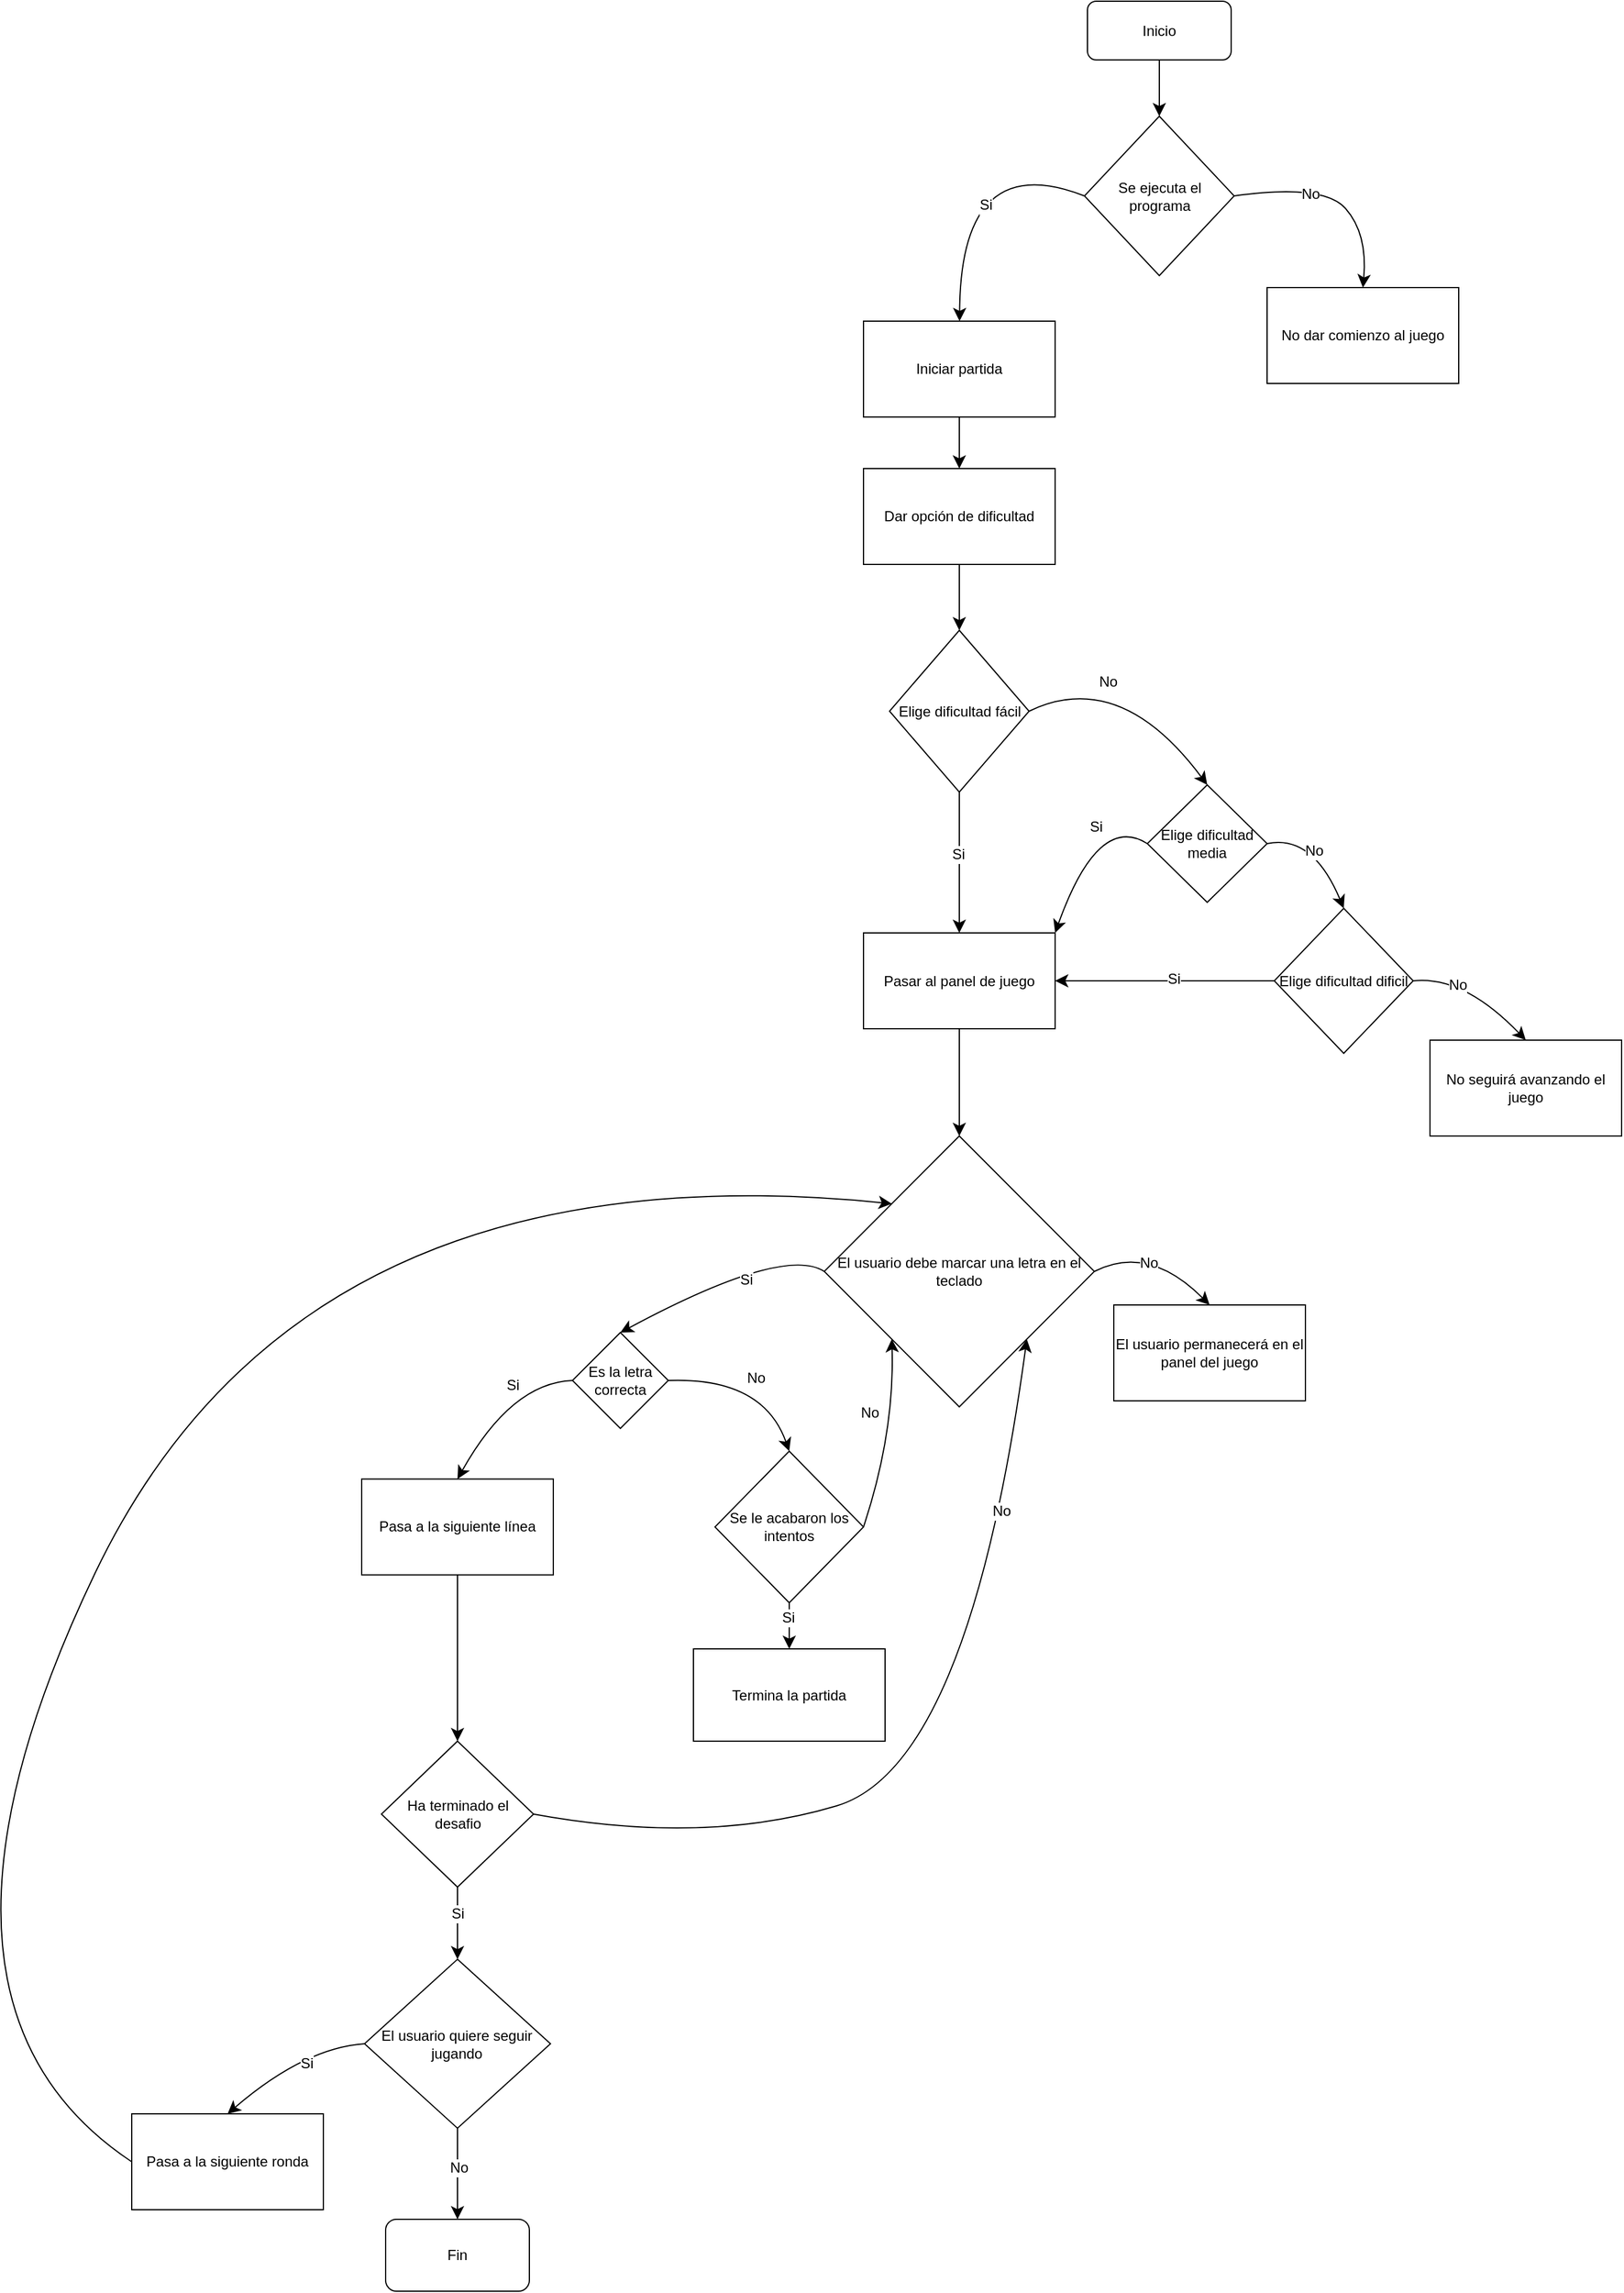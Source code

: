 <mxfile version="26.0.8">
  <diagram name="Página-1" id="0MvuIMHuwRiCwGuwZnK9">
    <mxGraphModel dx="1965" dy="609" grid="0" gridSize="10" guides="1" tooltips="1" connect="1" arrows="1" fold="1" page="0" pageScale="1" pageWidth="827" pageHeight="1169" math="0" shadow="0">
      <root>
        <mxCell id="0" />
        <mxCell id="1" parent="0" />
        <mxCell id="WE28O2bh0ZN5m_BihuXh-18" value="" style="edgeStyle=none;curved=1;rounded=0;orthogonalLoop=1;jettySize=auto;html=1;fontSize=12;startSize=8;endSize=8;" edge="1" parent="1" source="WE28O2bh0ZN5m_BihuXh-2" target="WE28O2bh0ZN5m_BihuXh-17">
          <mxGeometry relative="1" as="geometry" />
        </mxCell>
        <mxCell id="WE28O2bh0ZN5m_BihuXh-2" value="Dar opción de dificultad" style="rounded=0;whiteSpace=wrap;html=1;" vertex="1" parent="1">
          <mxGeometry x="-47" y="445" width="160" height="80" as="geometry" />
        </mxCell>
        <mxCell id="WE28O2bh0ZN5m_BihuXh-22" style="edgeStyle=none;curved=1;rounded=0;orthogonalLoop=1;jettySize=auto;html=1;exitX=0.5;exitY=1;exitDx=0;exitDy=0;entryX=0.5;entryY=0;entryDx=0;entryDy=0;fontSize=12;startSize=8;endSize=8;" edge="1" parent="1" source="WE28O2bh0ZN5m_BihuXh-113" target="WE28O2bh0ZN5m_BihuXh-6">
          <mxGeometry relative="1" as="geometry">
            <mxPoint x="200" y="106" as="sourcePoint" />
          </mxGeometry>
        </mxCell>
        <mxCell id="WE28O2bh0ZN5m_BihuXh-4" value="No dar comienzo al juego" style="rounded=0;whiteSpace=wrap;html=1;" vertex="1" parent="1">
          <mxGeometry x="290" y="294" width="160" height="80" as="geometry" />
        </mxCell>
        <mxCell id="WE28O2bh0ZN5m_BihuXh-7" style="edgeStyle=none;curved=1;rounded=0;orthogonalLoop=1;jettySize=auto;html=1;exitX=1;exitY=0.5;exitDx=0;exitDy=0;fontSize=12;startSize=8;endSize=8;entryX=0.5;entryY=0;entryDx=0;entryDy=0;" edge="1" parent="1" source="WE28O2bh0ZN5m_BihuXh-6" target="WE28O2bh0ZN5m_BihuXh-4">
          <mxGeometry relative="1" as="geometry">
            <mxPoint x="374" y="327" as="targetPoint" />
            <Array as="points">
              <mxPoint x="337" y="207" />
              <mxPoint x="374" y="249" />
            </Array>
          </mxGeometry>
        </mxCell>
        <mxCell id="WE28O2bh0ZN5m_BihuXh-9" value="No" style="edgeLabel;html=1;align=center;verticalAlign=middle;resizable=0;points=[];fontSize=12;" vertex="1" connectable="0" parent="WE28O2bh0ZN5m_BihuXh-7">
          <mxGeometry x="-0.148" y="-15" relative="1" as="geometry">
            <mxPoint y="-1" as="offset" />
          </mxGeometry>
        </mxCell>
        <mxCell id="WE28O2bh0ZN5m_BihuXh-11" style="edgeStyle=none;curved=1;rounded=0;orthogonalLoop=1;jettySize=auto;html=1;exitX=0;exitY=0.5;exitDx=0;exitDy=0;fontSize=12;startSize=8;endSize=8;" edge="1" parent="1" source="WE28O2bh0ZN5m_BihuXh-6" target="WE28O2bh0ZN5m_BihuXh-12">
          <mxGeometry relative="1" as="geometry">
            <mxPoint x="-1" y="332" as="targetPoint" />
            <Array as="points">
              <mxPoint x="34" y="177" />
            </Array>
          </mxGeometry>
        </mxCell>
        <mxCell id="WE28O2bh0ZN5m_BihuXh-13" value="Si&lt;div&gt;&lt;br&gt;&lt;/div&gt;" style="edgeLabel;html=1;align=center;verticalAlign=middle;resizable=0;points=[];fontSize=12;" vertex="1" connectable="0" parent="WE28O2bh0ZN5m_BihuXh-11">
          <mxGeometry x="0.295" y="21" relative="1" as="geometry">
            <mxPoint as="offset" />
          </mxGeometry>
        </mxCell>
        <mxCell id="WE28O2bh0ZN5m_BihuXh-6" value="Se ejecuta el programa" style="rhombus;whiteSpace=wrap;html=1;" vertex="1" parent="1">
          <mxGeometry x="137.5" y="151" width="125" height="133" as="geometry" />
        </mxCell>
        <mxCell id="WE28O2bh0ZN5m_BihuXh-10" style="edgeStyle=none;curved=1;rounded=0;orthogonalLoop=1;jettySize=auto;html=1;entryX=0.5;entryY=0;entryDx=0;entryDy=0;fontSize=12;startSize=8;endSize=8;" edge="1" parent="1" source="WE28O2bh0ZN5m_BihuXh-4" target="WE28O2bh0ZN5m_BihuXh-4">
          <mxGeometry relative="1" as="geometry" />
        </mxCell>
        <mxCell id="WE28O2bh0ZN5m_BihuXh-14" style="edgeStyle=none;curved=1;rounded=0;orthogonalLoop=1;jettySize=auto;html=1;fontSize=12;startSize=8;endSize=8;entryX=0.5;entryY=0;entryDx=0;entryDy=0;" edge="1" parent="1" source="WE28O2bh0ZN5m_BihuXh-12" target="WE28O2bh0ZN5m_BihuXh-2">
          <mxGeometry relative="1" as="geometry">
            <mxPoint x="33" y="498" as="targetPoint" />
          </mxGeometry>
        </mxCell>
        <mxCell id="WE28O2bh0ZN5m_BihuXh-12" value="Iniciar partida" style="rounded=0;whiteSpace=wrap;html=1;" vertex="1" parent="1">
          <mxGeometry x="-47" y="322" width="160" height="80" as="geometry" />
        </mxCell>
        <mxCell id="WE28O2bh0ZN5m_BihuXh-20" style="edgeStyle=none;curved=1;rounded=0;orthogonalLoop=1;jettySize=auto;html=1;exitX=1;exitY=0.5;exitDx=0;exitDy=0;fontSize=12;startSize=8;endSize=8;entryX=0.5;entryY=0;entryDx=0;entryDy=0;" edge="1" parent="1" source="WE28O2bh0ZN5m_BihuXh-17" target="WE28O2bh0ZN5m_BihuXh-21">
          <mxGeometry relative="1" as="geometry">
            <mxPoint x="235" y="777" as="targetPoint" />
            <Array as="points">
              <mxPoint x="167" y="611" />
            </Array>
          </mxGeometry>
        </mxCell>
        <mxCell id="WE28O2bh0ZN5m_BihuXh-76" value="No" style="edgeLabel;html=1;align=center;verticalAlign=middle;resizable=0;points=[];fontSize=12;" vertex="1" connectable="0" parent="WE28O2bh0ZN5m_BihuXh-20">
          <mxGeometry x="-0.157" y="-15" relative="1" as="geometry">
            <mxPoint as="offset" />
          </mxGeometry>
        </mxCell>
        <mxCell id="WE28O2bh0ZN5m_BihuXh-89" style="edgeStyle=none;curved=1;rounded=0;orthogonalLoop=1;jettySize=auto;html=1;exitX=0.5;exitY=1;exitDx=0;exitDy=0;entryX=0.5;entryY=0;entryDx=0;entryDy=0;fontSize=12;startSize=8;endSize=8;" edge="1" parent="1" source="WE28O2bh0ZN5m_BihuXh-17" target="WE28O2bh0ZN5m_BihuXh-49">
          <mxGeometry relative="1" as="geometry" />
        </mxCell>
        <mxCell id="WE28O2bh0ZN5m_BihuXh-96" value="Si" style="edgeLabel;html=1;align=center;verticalAlign=middle;resizable=0;points=[];fontSize=12;" vertex="1" connectable="0" parent="WE28O2bh0ZN5m_BihuXh-89">
          <mxGeometry x="-0.115" y="-1" relative="1" as="geometry">
            <mxPoint as="offset" />
          </mxGeometry>
        </mxCell>
        <mxCell id="WE28O2bh0ZN5m_BihuXh-17" value="Elige dificultad fácil" style="rhombus;whiteSpace=wrap;html=1;rounded=0;" vertex="1" parent="1">
          <mxGeometry x="-25.25" y="580" width="116.5" height="135" as="geometry" />
        </mxCell>
        <mxCell id="WE28O2bh0ZN5m_BihuXh-80" style="edgeStyle=none;curved=1;rounded=0;orthogonalLoop=1;jettySize=auto;html=1;exitX=0;exitY=0.5;exitDx=0;exitDy=0;entryX=1;entryY=0;entryDx=0;entryDy=0;fontSize=12;startSize=8;endSize=8;" edge="1" parent="1" source="WE28O2bh0ZN5m_BihuXh-21" target="WE28O2bh0ZN5m_BihuXh-49">
          <mxGeometry relative="1" as="geometry">
            <mxPoint x="124" y="753" as="targetPoint" />
            <Array as="points">
              <mxPoint x="149" y="732" />
            </Array>
          </mxGeometry>
        </mxCell>
        <mxCell id="WE28O2bh0ZN5m_BihuXh-84" value="Si" style="edgeLabel;html=1;align=center;verticalAlign=middle;resizable=0;points=[];fontSize=12;" vertex="1" connectable="0" parent="WE28O2bh0ZN5m_BihuXh-80">
          <mxGeometry x="-0.426" y="11" relative="1" as="geometry">
            <mxPoint as="offset" />
          </mxGeometry>
        </mxCell>
        <mxCell id="WE28O2bh0ZN5m_BihuXh-83" style="edgeStyle=none;curved=1;rounded=0;orthogonalLoop=1;jettySize=auto;html=1;exitX=1;exitY=0.5;exitDx=0;exitDy=0;entryX=0.5;entryY=0;entryDx=0;entryDy=0;fontSize=12;startSize=8;endSize=8;" edge="1" parent="1" source="WE28O2bh0ZN5m_BihuXh-21" target="WE28O2bh0ZN5m_BihuXh-38">
          <mxGeometry relative="1" as="geometry">
            <Array as="points">
              <mxPoint x="328" y="750" />
            </Array>
          </mxGeometry>
        </mxCell>
        <mxCell id="WE28O2bh0ZN5m_BihuXh-85" value="No" style="edgeLabel;html=1;align=center;verticalAlign=middle;resizable=0;points=[];fontSize=12;" vertex="1" connectable="0" parent="WE28O2bh0ZN5m_BihuXh-83">
          <mxGeometry x="-0.018" y="-5" relative="1" as="geometry">
            <mxPoint as="offset" />
          </mxGeometry>
        </mxCell>
        <mxCell id="WE28O2bh0ZN5m_BihuXh-21" value="Elige dificultad media" style="rhombus;whiteSpace=wrap;html=1;" vertex="1" parent="1">
          <mxGeometry x="190" y="709" width="100" height="98" as="geometry" />
        </mxCell>
        <mxCell id="WE28O2bh0ZN5m_BihuXh-92" style="edgeStyle=none;curved=1;rounded=0;orthogonalLoop=1;jettySize=auto;html=1;exitX=0;exitY=0.5;exitDx=0;exitDy=0;fontSize=12;startSize=8;endSize=8;entryX=1;entryY=0.5;entryDx=0;entryDy=0;" edge="1" parent="1" source="WE28O2bh0ZN5m_BihuXh-38" target="WE28O2bh0ZN5m_BihuXh-49">
          <mxGeometry relative="1" as="geometry">
            <mxPoint x="162" y="810" as="targetPoint" />
          </mxGeometry>
        </mxCell>
        <mxCell id="WE28O2bh0ZN5m_BihuXh-95" value="Si" style="edgeLabel;html=1;align=center;verticalAlign=middle;resizable=0;points=[];fontSize=12;" vertex="1" connectable="0" parent="WE28O2bh0ZN5m_BihuXh-92">
          <mxGeometry x="-0.082" y="-2" relative="1" as="geometry">
            <mxPoint as="offset" />
          </mxGeometry>
        </mxCell>
        <mxCell id="WE28O2bh0ZN5m_BihuXh-97" style="edgeStyle=none;curved=1;rounded=0;orthogonalLoop=1;jettySize=auto;html=1;exitX=1;exitY=0.5;exitDx=0;exitDy=0;entryX=0.5;entryY=0;entryDx=0;entryDy=0;fontSize=12;startSize=8;endSize=8;" edge="1" parent="1" source="WE28O2bh0ZN5m_BihuXh-38" target="WE28O2bh0ZN5m_BihuXh-102">
          <mxGeometry relative="1" as="geometry">
            <mxPoint x="469" y="912.5" as="targetPoint" />
            <Array as="points">
              <mxPoint x="454" y="868" />
            </Array>
          </mxGeometry>
        </mxCell>
        <mxCell id="WE28O2bh0ZN5m_BihuXh-98" value="No" style="edgeLabel;html=1;align=center;verticalAlign=middle;resizable=0;points=[];fontSize=12;" vertex="1" connectable="0" parent="WE28O2bh0ZN5m_BihuXh-97">
          <mxGeometry x="-0.376" y="-7" relative="1" as="geometry">
            <mxPoint as="offset" />
          </mxGeometry>
        </mxCell>
        <mxCell id="WE28O2bh0ZN5m_BihuXh-38" value="Elige dificultad dificil" style="rhombus;whiteSpace=wrap;html=1;" vertex="1" parent="1">
          <mxGeometry x="296" y="812" width="116" height="121" as="geometry" />
        </mxCell>
        <mxCell id="WE28O2bh0ZN5m_BihuXh-55" value="" style="edgeStyle=none;curved=1;rounded=0;orthogonalLoop=1;jettySize=auto;html=1;fontSize=12;startSize=8;endSize=8;" edge="1" parent="1" source="WE28O2bh0ZN5m_BihuXh-49" target="WE28O2bh0ZN5m_BihuXh-54">
          <mxGeometry relative="1" as="geometry" />
        </mxCell>
        <mxCell id="WE28O2bh0ZN5m_BihuXh-49" value="Pasar al panel de juego" style="rounded=0;whiteSpace=wrap;html=1;" vertex="1" parent="1">
          <mxGeometry x="-47" y="832.5" width="160" height="80" as="geometry" />
        </mxCell>
        <mxCell id="WE28O2bh0ZN5m_BihuXh-103" style="edgeStyle=none;curved=1;rounded=0;orthogonalLoop=1;jettySize=auto;html=1;exitX=1;exitY=0.5;exitDx=0;exitDy=0;entryX=0.5;entryY=0;entryDx=0;entryDy=0;fontSize=12;startSize=8;endSize=8;" edge="1" parent="1" source="WE28O2bh0ZN5m_BihuXh-54" target="WE28O2bh0ZN5m_BihuXh-115">
          <mxGeometry relative="1" as="geometry">
            <mxPoint x="230" y="1153" as="targetPoint" />
            <Array as="points">
              <mxPoint x="191" y="1092" />
            </Array>
          </mxGeometry>
        </mxCell>
        <mxCell id="WE28O2bh0ZN5m_BihuXh-104" value="No" style="edgeLabel;html=1;align=center;verticalAlign=middle;resizable=0;points=[];fontSize=12;" vertex="1" connectable="0" parent="WE28O2bh0ZN5m_BihuXh-103">
          <mxGeometry x="-0.299" y="-14" relative="1" as="geometry">
            <mxPoint as="offset" />
          </mxGeometry>
        </mxCell>
        <mxCell id="WE28O2bh0ZN5m_BihuXh-106" style="edgeStyle=none;curved=1;rounded=0;orthogonalLoop=1;jettySize=auto;html=1;exitX=0;exitY=0.5;exitDx=0;exitDy=0;entryX=0.5;entryY=0;entryDx=0;entryDy=0;fontSize=12;startSize=8;endSize=8;" edge="1" parent="1" source="WE28O2bh0ZN5m_BihuXh-54" target="WE28O2bh0ZN5m_BihuXh-59">
          <mxGeometry relative="1" as="geometry">
            <Array as="points">
              <mxPoint x="-114" y="1093" />
            </Array>
          </mxGeometry>
        </mxCell>
        <mxCell id="WE28O2bh0ZN5m_BihuXh-134" value="Si" style="edgeLabel;html=1;align=center;verticalAlign=middle;resizable=0;points=[];fontSize=12;" vertex="1" connectable="0" parent="WE28O2bh0ZN5m_BihuXh-106">
          <mxGeometry x="-0.155" y="11" relative="1" as="geometry">
            <mxPoint y="-1" as="offset" />
          </mxGeometry>
        </mxCell>
        <mxCell id="WE28O2bh0ZN5m_BihuXh-54" value="El usuario debe marcar una letra en el teclado" style="rhombus;whiteSpace=wrap;html=1;rounded=0;" vertex="1" parent="1">
          <mxGeometry x="-79.75" y="1002" width="225.5" height="226" as="geometry" />
        </mxCell>
        <mxCell id="WE28O2bh0ZN5m_BihuXh-67" value="" style="edgeStyle=none;curved=1;rounded=0;orthogonalLoop=1;jettySize=auto;html=1;fontSize=12;startSize=8;endSize=8;entryX=0.5;entryY=0;entryDx=0;entryDy=0;exitX=0;exitY=0.5;exitDx=0;exitDy=0;" edge="1" parent="1" source="WE28O2bh0ZN5m_BihuXh-59" target="WE28O2bh0ZN5m_BihuXh-116">
          <mxGeometry relative="1" as="geometry">
            <mxPoint x="-254" y="1269" as="targetPoint" />
            <Array as="points">
              <mxPoint x="-341" y="1208" />
            </Array>
          </mxGeometry>
        </mxCell>
        <mxCell id="WE28O2bh0ZN5m_BihuXh-108" value="Si" style="edgeLabel;html=1;align=center;verticalAlign=middle;resizable=0;points=[];fontSize=12;" vertex="1" connectable="0" parent="WE28O2bh0ZN5m_BihuXh-67">
          <mxGeometry x="-0.302" y="2" relative="1" as="geometry">
            <mxPoint as="offset" />
          </mxGeometry>
        </mxCell>
        <mxCell id="WE28O2bh0ZN5m_BihuXh-109" style="edgeStyle=none;curved=1;rounded=0;orthogonalLoop=1;jettySize=auto;html=1;exitX=1;exitY=0.5;exitDx=0;exitDy=0;fontSize=12;startSize=8;endSize=8;entryX=0.5;entryY=0;entryDx=0;entryDy=0;" edge="1" parent="1" source="WE28O2bh0ZN5m_BihuXh-59" target="WE28O2bh0ZN5m_BihuXh-117">
          <mxGeometry relative="1" as="geometry">
            <mxPoint x="-72" y="1269" as="targetPoint" />
            <Array as="points">
              <mxPoint x="-131" y="1203" />
            </Array>
          </mxGeometry>
        </mxCell>
        <mxCell id="WE28O2bh0ZN5m_BihuXh-110" value="No" style="edgeLabel;html=1;align=center;verticalAlign=middle;resizable=0;points=[];fontSize=12;" vertex="1" connectable="0" parent="WE28O2bh0ZN5m_BihuXh-109">
          <mxGeometry x="0.008" y="-1" relative="1" as="geometry">
            <mxPoint as="offset" />
          </mxGeometry>
        </mxCell>
        <mxCell id="WE28O2bh0ZN5m_BihuXh-59" value="Es la letra correcta" style="rhombus;whiteSpace=wrap;html=1;" vertex="1" parent="1">
          <mxGeometry x="-290" y="1166" width="80" height="80" as="geometry" />
        </mxCell>
        <mxCell id="WE28O2bh0ZN5m_BihuXh-102" value="No seguirá avanzando el juego" style="rounded=0;whiteSpace=wrap;html=1;" vertex="1" parent="1">
          <mxGeometry x="426" y="922" width="160" height="80" as="geometry" />
        </mxCell>
        <mxCell id="WE28O2bh0ZN5m_BihuXh-113" value="Inicio" style="rounded=1;whiteSpace=wrap;html=1;" vertex="1" parent="1">
          <mxGeometry x="140" y="55" width="120" height="49" as="geometry" />
        </mxCell>
        <mxCell id="WE28O2bh0ZN5m_BihuXh-115" value="El usuario permanecerá en el panel del juego" style="rounded=0;whiteSpace=wrap;html=1;" vertex="1" parent="1">
          <mxGeometry x="162" y="1143" width="160" height="80" as="geometry" />
        </mxCell>
        <mxCell id="WE28O2bh0ZN5m_BihuXh-144" value="" style="edgeStyle=none;curved=1;rounded=0;orthogonalLoop=1;jettySize=auto;html=1;fontSize=12;startSize=8;endSize=8;" edge="1" parent="1" source="WE28O2bh0ZN5m_BihuXh-116" target="WE28O2bh0ZN5m_BihuXh-143">
          <mxGeometry relative="1" as="geometry" />
        </mxCell>
        <mxCell id="WE28O2bh0ZN5m_BihuXh-116" value="Pasa a la siguiente línea" style="rounded=0;whiteSpace=wrap;html=1;" vertex="1" parent="1">
          <mxGeometry x="-466" y="1288.25" width="160" height="80" as="geometry" />
        </mxCell>
        <mxCell id="WE28O2bh0ZN5m_BihuXh-129" style="edgeStyle=none;curved=1;rounded=0;orthogonalLoop=1;jettySize=auto;html=1;exitX=1;exitY=0.5;exitDx=0;exitDy=0;entryX=0;entryY=1;entryDx=0;entryDy=0;fontSize=12;startSize=8;endSize=8;" edge="1" parent="1" source="WE28O2bh0ZN5m_BihuXh-117" target="WE28O2bh0ZN5m_BihuXh-54">
          <mxGeometry relative="1" as="geometry">
            <Array as="points">
              <mxPoint x="-21" y="1250" />
            </Array>
          </mxGeometry>
        </mxCell>
        <mxCell id="WE28O2bh0ZN5m_BihuXh-136" value="No&lt;div&gt;&lt;br&gt;&lt;/div&gt;" style="edgeLabel;html=1;align=center;verticalAlign=middle;resizable=0;points=[];fontSize=12;" vertex="1" connectable="0" parent="WE28O2bh0ZN5m_BihuXh-129">
          <mxGeometry x="0.156" y="21" relative="1" as="geometry">
            <mxPoint as="offset" />
          </mxGeometry>
        </mxCell>
        <mxCell id="WE28O2bh0ZN5m_BihuXh-150" style="edgeStyle=none;curved=1;rounded=0;orthogonalLoop=1;jettySize=auto;html=1;exitX=0.5;exitY=1;exitDx=0;exitDy=0;fontSize=12;startSize=8;endSize=8;entryX=0.5;entryY=0;entryDx=0;entryDy=0;" edge="1" parent="1" source="WE28O2bh0ZN5m_BihuXh-117" target="WE28O2bh0ZN5m_BihuXh-119">
          <mxGeometry relative="1" as="geometry">
            <mxPoint x="-109" y="1428" as="targetPoint" />
          </mxGeometry>
        </mxCell>
        <mxCell id="WE28O2bh0ZN5m_BihuXh-151" value="Si" style="edgeLabel;html=1;align=center;verticalAlign=middle;resizable=0;points=[];fontSize=12;" vertex="1" connectable="0" parent="WE28O2bh0ZN5m_BihuXh-150">
          <mxGeometry x="-0.351" y="-1" relative="1" as="geometry">
            <mxPoint as="offset" />
          </mxGeometry>
        </mxCell>
        <mxCell id="WE28O2bh0ZN5m_BihuXh-117" value="Se le acabaron los intentos" style="rhombus;whiteSpace=wrap;html=1;" vertex="1" parent="1">
          <mxGeometry x="-171" y="1265" width="124" height="126.5" as="geometry" />
        </mxCell>
        <mxCell id="WE28O2bh0ZN5m_BihuXh-119" value="Termina la partida" style="rounded=0;whiteSpace=wrap;html=1;" vertex="1" parent="1">
          <mxGeometry x="-189" y="1430" width="160" height="77" as="geometry" />
        </mxCell>
        <mxCell id="WE28O2bh0ZN5m_BihuXh-146" style="edgeStyle=none;curved=1;rounded=0;orthogonalLoop=1;jettySize=auto;html=1;exitX=1;exitY=0.5;exitDx=0;exitDy=0;fontSize=12;startSize=8;endSize=8;entryX=1;entryY=1;entryDx=0;entryDy=0;" edge="1" parent="1" source="WE28O2bh0ZN5m_BihuXh-143" target="WE28O2bh0ZN5m_BihuXh-54">
          <mxGeometry relative="1" as="geometry">
            <mxPoint x="47" y="1269" as="targetPoint" />
            <Array as="points">
              <mxPoint x="-180" y="1594" />
              <mxPoint x="41" y="1528" />
            </Array>
          </mxGeometry>
        </mxCell>
        <mxCell id="WE28O2bh0ZN5m_BihuXh-152" value="No" style="edgeLabel;html=1;align=center;verticalAlign=middle;resizable=0;points=[];fontSize=12;" vertex="1" connectable="0" parent="WE28O2bh0ZN5m_BihuXh-146">
          <mxGeometry x="0.606" y="2" relative="1" as="geometry">
            <mxPoint as="offset" />
          </mxGeometry>
        </mxCell>
        <mxCell id="WE28O2bh0ZN5m_BihuXh-159" value="" style="edgeStyle=none;curved=1;rounded=0;orthogonalLoop=1;jettySize=auto;html=1;fontSize=12;startSize=8;endSize=8;" edge="1" parent="1" source="WE28O2bh0ZN5m_BihuXh-143" target="WE28O2bh0ZN5m_BihuXh-158">
          <mxGeometry relative="1" as="geometry" />
        </mxCell>
        <mxCell id="WE28O2bh0ZN5m_BihuXh-160" value="Si" style="edgeLabel;html=1;align=center;verticalAlign=middle;resizable=0;points=[];fontSize=12;" vertex="1" connectable="0" parent="WE28O2bh0ZN5m_BihuXh-159">
          <mxGeometry x="-0.249" relative="1" as="geometry">
            <mxPoint as="offset" />
          </mxGeometry>
        </mxCell>
        <mxCell id="WE28O2bh0ZN5m_BihuXh-143" value="Ha terminado el desafio" style="rhombus;whiteSpace=wrap;html=1;rounded=0;" vertex="1" parent="1">
          <mxGeometry x="-449.5" y="1507" width="127" height="121.75" as="geometry" />
        </mxCell>
        <mxCell id="WE28O2bh0ZN5m_BihuXh-161" style="edgeStyle=none;curved=1;rounded=0;orthogonalLoop=1;jettySize=auto;html=1;exitX=0;exitY=0.5;exitDx=0;exitDy=0;fontSize=12;startSize=8;endSize=8;entryX=0.5;entryY=0;entryDx=0;entryDy=0;" edge="1" parent="1" source="WE28O2bh0ZN5m_BihuXh-158" target="WE28O2bh0ZN5m_BihuXh-165">
          <mxGeometry relative="1" as="geometry">
            <mxPoint x="-564" y="1813" as="targetPoint" />
            <Array as="points">
              <mxPoint x="-514" y="1763" />
            </Array>
          </mxGeometry>
        </mxCell>
        <mxCell id="WE28O2bh0ZN5m_BihuXh-166" value="Si" style="edgeLabel;html=1;align=center;verticalAlign=middle;resizable=0;points=[];fontSize=12;" vertex="1" connectable="0" parent="WE28O2bh0ZN5m_BihuXh-161">
          <mxGeometry x="-0.137" y="11" relative="1" as="geometry">
            <mxPoint as="offset" />
          </mxGeometry>
        </mxCell>
        <mxCell id="WE28O2bh0ZN5m_BihuXh-164" style="edgeStyle=none;curved=1;rounded=0;orthogonalLoop=1;jettySize=auto;html=1;exitX=0.5;exitY=1;exitDx=0;exitDy=0;entryX=0.5;entryY=0;entryDx=0;entryDy=0;fontSize=12;startSize=8;endSize=8;" edge="1" parent="1" source="WE28O2bh0ZN5m_BihuXh-158" target="WE28O2bh0ZN5m_BihuXh-163">
          <mxGeometry relative="1" as="geometry" />
        </mxCell>
        <mxCell id="WE28O2bh0ZN5m_BihuXh-167" value="No" style="edgeLabel;html=1;align=center;verticalAlign=middle;resizable=0;points=[];fontSize=12;" vertex="1" connectable="0" parent="WE28O2bh0ZN5m_BihuXh-164">
          <mxGeometry x="-0.132" y="1" relative="1" as="geometry">
            <mxPoint as="offset" />
          </mxGeometry>
        </mxCell>
        <mxCell id="WE28O2bh0ZN5m_BihuXh-158" value="El usuario quiere seguir jugando" style="rhombus;whiteSpace=wrap;html=1;rounded=0;" vertex="1" parent="1">
          <mxGeometry x="-463.62" y="1689" width="155.25" height="141" as="geometry" />
        </mxCell>
        <mxCell id="WE28O2bh0ZN5m_BihuXh-163" value="Fin" style="rounded=1;whiteSpace=wrap;html=1;" vertex="1" parent="1">
          <mxGeometry x="-446" y="1906" width="120" height="60" as="geometry" />
        </mxCell>
        <mxCell id="WE28O2bh0ZN5m_BihuXh-168" style="edgeStyle=none;curved=1;rounded=0;orthogonalLoop=1;jettySize=auto;html=1;exitX=0;exitY=0.5;exitDx=0;exitDy=0;fontSize=12;startSize=8;endSize=8;entryX=0;entryY=0;entryDx=0;entryDy=0;" edge="1" parent="1" source="WE28O2bh0ZN5m_BihuXh-165" target="WE28O2bh0ZN5m_BihuXh-54">
          <mxGeometry relative="1" as="geometry">
            <mxPoint x="-105" y="718" as="targetPoint" />
            <Array as="points">
              <mxPoint x="-860" y="1724" />
              <mxPoint x="-517" y="1009" />
            </Array>
          </mxGeometry>
        </mxCell>
        <mxCell id="WE28O2bh0ZN5m_BihuXh-165" value="Pasa a la siguiente ronda" style="rounded=0;whiteSpace=wrap;html=1;" vertex="1" parent="1">
          <mxGeometry x="-658" y="1818" width="160" height="80" as="geometry" />
        </mxCell>
      </root>
    </mxGraphModel>
  </diagram>
</mxfile>
